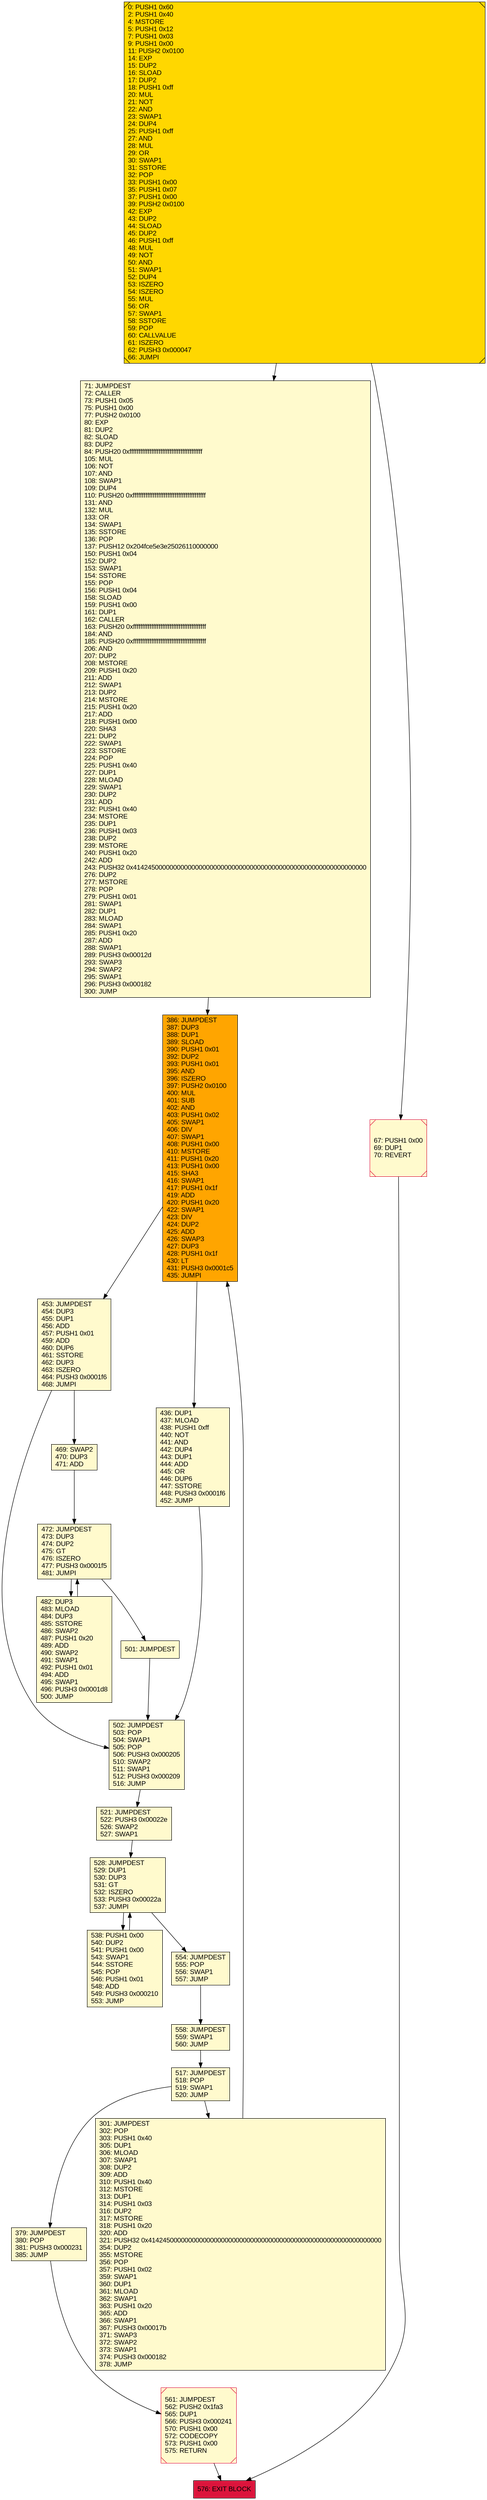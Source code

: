 digraph G {
bgcolor=transparent rankdir=UD;
node [shape=box style=filled color=black fillcolor=white fontname=arial fontcolor=black];
71 [label="71: JUMPDEST\l72: CALLER\l73: PUSH1 0x05\l75: PUSH1 0x00\l77: PUSH2 0x0100\l80: EXP\l81: DUP2\l82: SLOAD\l83: DUP2\l84: PUSH20 0xffffffffffffffffffffffffffffffffffffffff\l105: MUL\l106: NOT\l107: AND\l108: SWAP1\l109: DUP4\l110: PUSH20 0xffffffffffffffffffffffffffffffffffffffff\l131: AND\l132: MUL\l133: OR\l134: SWAP1\l135: SSTORE\l136: POP\l137: PUSH12 0x204fce5e3e25026110000000\l150: PUSH1 0x04\l152: DUP2\l153: SWAP1\l154: SSTORE\l155: POP\l156: PUSH1 0x04\l158: SLOAD\l159: PUSH1 0x00\l161: DUP1\l162: CALLER\l163: PUSH20 0xffffffffffffffffffffffffffffffffffffffff\l184: AND\l185: PUSH20 0xffffffffffffffffffffffffffffffffffffffff\l206: AND\l207: DUP2\l208: MSTORE\l209: PUSH1 0x20\l211: ADD\l212: SWAP1\l213: DUP2\l214: MSTORE\l215: PUSH1 0x20\l217: ADD\l218: PUSH1 0x00\l220: SHA3\l221: DUP2\l222: SWAP1\l223: SSTORE\l224: POP\l225: PUSH1 0x40\l227: DUP1\l228: MLOAD\l229: SWAP1\l230: DUP2\l231: ADD\l232: PUSH1 0x40\l234: MSTORE\l235: DUP1\l236: PUSH1 0x03\l238: DUP2\l239: MSTORE\l240: PUSH1 0x20\l242: ADD\l243: PUSH32 0x4142450000000000000000000000000000000000000000000000000000000000\l276: DUP2\l277: MSTORE\l278: POP\l279: PUSH1 0x01\l281: SWAP1\l282: DUP1\l283: MLOAD\l284: SWAP1\l285: PUSH1 0x20\l287: ADD\l288: SWAP1\l289: PUSH3 0x00012d\l293: SWAP3\l294: SWAP2\l295: SWAP1\l296: PUSH3 0x000182\l300: JUMP\l" fillcolor=lemonchiffon ];
576 [label="576: EXIT BLOCK\l" fillcolor=crimson ];
528 [label="528: JUMPDEST\l529: DUP1\l530: DUP3\l531: GT\l532: ISZERO\l533: PUSH3 0x00022a\l537: JUMPI\l" fillcolor=lemonchiffon ];
67 [label="67: PUSH1 0x00\l69: DUP1\l70: REVERT\l" fillcolor=lemonchiffon shape=Msquare color=crimson ];
379 [label="379: JUMPDEST\l380: POP\l381: PUSH3 0x000231\l385: JUMP\l" fillcolor=lemonchiffon ];
386 [label="386: JUMPDEST\l387: DUP3\l388: DUP1\l389: SLOAD\l390: PUSH1 0x01\l392: DUP2\l393: PUSH1 0x01\l395: AND\l396: ISZERO\l397: PUSH2 0x0100\l400: MUL\l401: SUB\l402: AND\l403: PUSH1 0x02\l405: SWAP1\l406: DIV\l407: SWAP1\l408: PUSH1 0x00\l410: MSTORE\l411: PUSH1 0x20\l413: PUSH1 0x00\l415: SHA3\l416: SWAP1\l417: PUSH1 0x1f\l419: ADD\l420: PUSH1 0x20\l422: SWAP1\l423: DIV\l424: DUP2\l425: ADD\l426: SWAP3\l427: DUP3\l428: PUSH1 0x1f\l430: LT\l431: PUSH3 0x0001c5\l435: JUMPI\l" fillcolor=orange ];
453 [label="453: JUMPDEST\l454: DUP3\l455: DUP1\l456: ADD\l457: PUSH1 0x01\l459: ADD\l460: DUP6\l461: SSTORE\l462: DUP3\l463: ISZERO\l464: PUSH3 0x0001f6\l468: JUMPI\l" fillcolor=lemonchiffon ];
0 [label="0: PUSH1 0x60\l2: PUSH1 0x40\l4: MSTORE\l5: PUSH1 0x12\l7: PUSH1 0x03\l9: PUSH1 0x00\l11: PUSH2 0x0100\l14: EXP\l15: DUP2\l16: SLOAD\l17: DUP2\l18: PUSH1 0xff\l20: MUL\l21: NOT\l22: AND\l23: SWAP1\l24: DUP4\l25: PUSH1 0xff\l27: AND\l28: MUL\l29: OR\l30: SWAP1\l31: SSTORE\l32: POP\l33: PUSH1 0x00\l35: PUSH1 0x07\l37: PUSH1 0x00\l39: PUSH2 0x0100\l42: EXP\l43: DUP2\l44: SLOAD\l45: DUP2\l46: PUSH1 0xff\l48: MUL\l49: NOT\l50: AND\l51: SWAP1\l52: DUP4\l53: ISZERO\l54: ISZERO\l55: MUL\l56: OR\l57: SWAP1\l58: SSTORE\l59: POP\l60: CALLVALUE\l61: ISZERO\l62: PUSH3 0x000047\l66: JUMPI\l" fillcolor=lemonchiffon shape=Msquare fillcolor=gold ];
436 [label="436: DUP1\l437: MLOAD\l438: PUSH1 0xff\l440: NOT\l441: AND\l442: DUP4\l443: DUP1\l444: ADD\l445: OR\l446: DUP6\l447: SSTORE\l448: PUSH3 0x0001f6\l452: JUMP\l" fillcolor=lemonchiffon ];
472 [label="472: JUMPDEST\l473: DUP3\l474: DUP2\l475: GT\l476: ISZERO\l477: PUSH3 0x0001f5\l481: JUMPI\l" fillcolor=lemonchiffon ];
561 [label="561: JUMPDEST\l562: PUSH2 0x1fa3\l565: DUP1\l566: PUSH3 0x000241\l570: PUSH1 0x00\l572: CODECOPY\l573: PUSH1 0x00\l575: RETURN\l" fillcolor=lemonchiffon shape=Msquare color=crimson ];
502 [label="502: JUMPDEST\l503: POP\l504: SWAP1\l505: POP\l506: PUSH3 0x000205\l510: SWAP2\l511: SWAP1\l512: PUSH3 0x000209\l516: JUMP\l" fillcolor=lemonchiffon ];
301 [label="301: JUMPDEST\l302: POP\l303: PUSH1 0x40\l305: DUP1\l306: MLOAD\l307: SWAP1\l308: DUP2\l309: ADD\l310: PUSH1 0x40\l312: MSTORE\l313: DUP1\l314: PUSH1 0x03\l316: DUP2\l317: MSTORE\l318: PUSH1 0x20\l320: ADD\l321: PUSH32 0x4142450000000000000000000000000000000000000000000000000000000000\l354: DUP2\l355: MSTORE\l356: POP\l357: PUSH1 0x02\l359: SWAP1\l360: DUP1\l361: MLOAD\l362: SWAP1\l363: PUSH1 0x20\l365: ADD\l366: SWAP1\l367: PUSH3 0x00017b\l371: SWAP3\l372: SWAP2\l373: SWAP1\l374: PUSH3 0x000182\l378: JUMP\l" fillcolor=lemonchiffon ];
482 [label="482: DUP3\l483: MLOAD\l484: DUP3\l485: SSTORE\l486: SWAP2\l487: PUSH1 0x20\l489: ADD\l490: SWAP2\l491: SWAP1\l492: PUSH1 0x01\l494: ADD\l495: SWAP1\l496: PUSH3 0x0001d8\l500: JUMP\l" fillcolor=lemonchiffon ];
517 [label="517: JUMPDEST\l518: POP\l519: SWAP1\l520: JUMP\l" fillcolor=lemonchiffon ];
469 [label="469: SWAP2\l470: DUP3\l471: ADD\l" fillcolor=lemonchiffon ];
501 [label="501: JUMPDEST\l" fillcolor=lemonchiffon ];
521 [label="521: JUMPDEST\l522: PUSH3 0x00022e\l526: SWAP2\l527: SWAP1\l" fillcolor=lemonchiffon ];
538 [label="538: PUSH1 0x00\l540: DUP2\l541: PUSH1 0x00\l543: SWAP1\l544: SSTORE\l545: POP\l546: PUSH1 0x01\l548: ADD\l549: PUSH3 0x000210\l553: JUMP\l" fillcolor=lemonchiffon ];
554 [label="554: JUMPDEST\l555: POP\l556: SWAP1\l557: JUMP\l" fillcolor=lemonchiffon ];
558 [label="558: JUMPDEST\l559: SWAP1\l560: JUMP\l" fillcolor=lemonchiffon ];
386 -> 453;
517 -> 301;
501 -> 502;
386 -> 436;
558 -> 517;
0 -> 67;
561 -> 576;
453 -> 502;
469 -> 472;
528 -> 538;
538 -> 528;
528 -> 554;
436 -> 502;
554 -> 558;
67 -> 576;
71 -> 386;
502 -> 521;
0 -> 71;
379 -> 561;
453 -> 469;
301 -> 386;
472 -> 501;
517 -> 379;
521 -> 528;
472 -> 482;
482 -> 472;
}